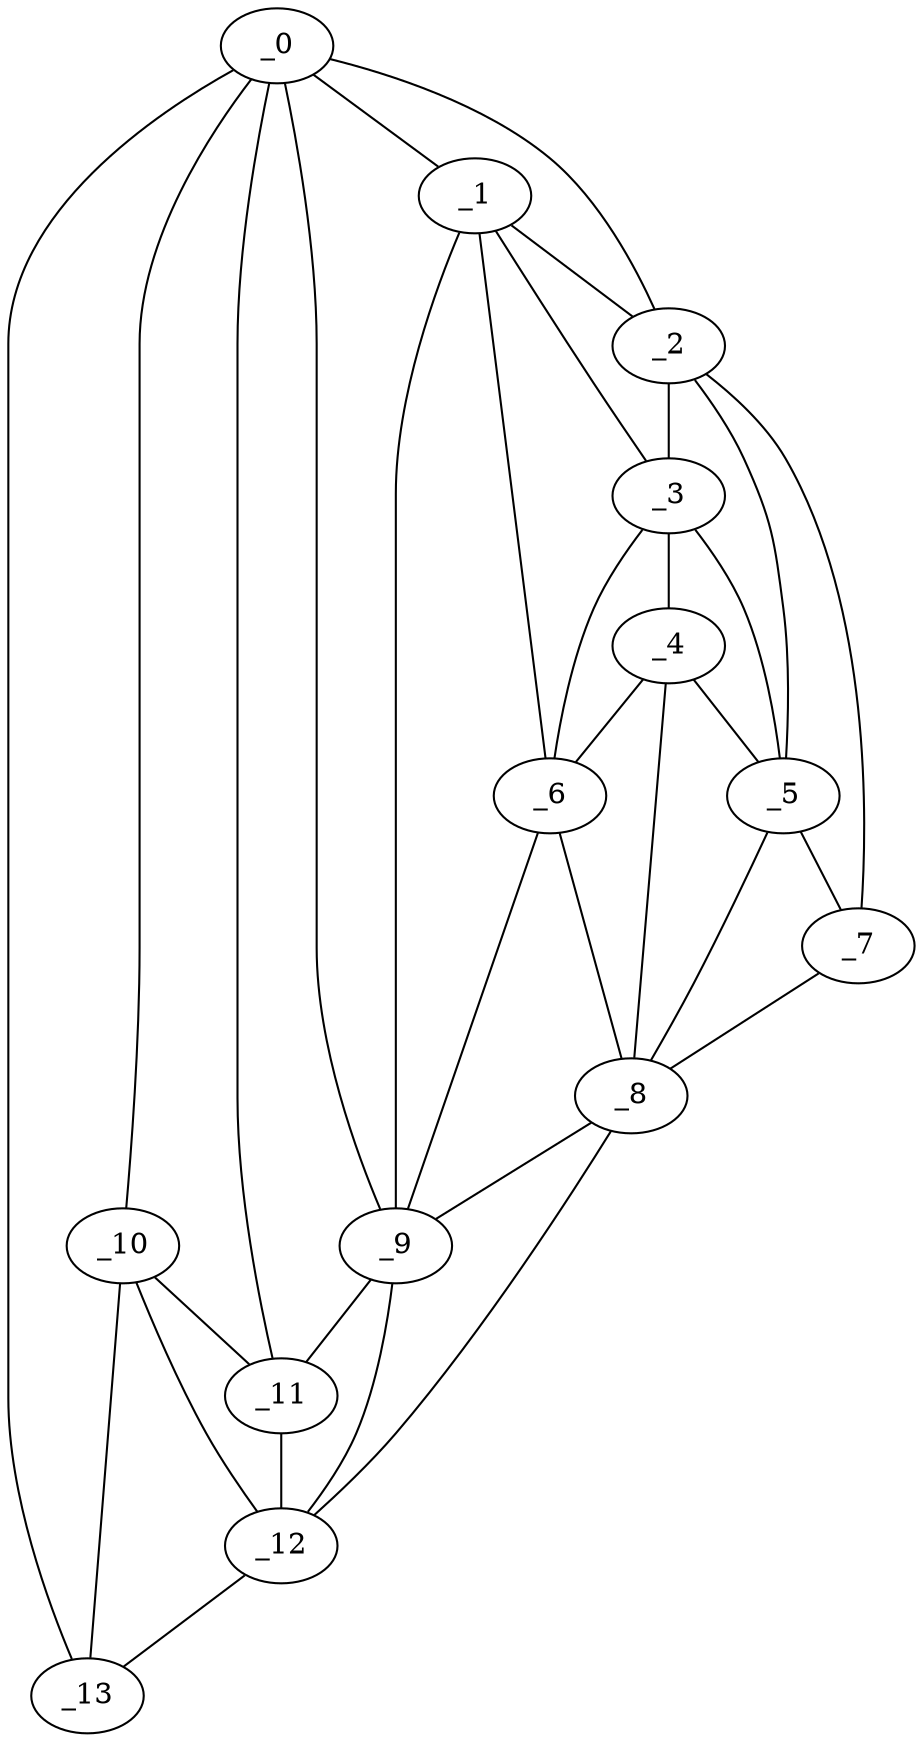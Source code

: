 graph "obj71__240.gxl" {
	_0	 [x=18,
		y=16];
	_1	 [x=40,
		y=89];
	_0 -- _1	 [valence=2];
	_2	 [x=41,
		y=117];
	_0 -- _2	 [valence=1];
	_9	 [x=107,
		y=51];
	_0 -- _9	 [valence=2];
	_10	 [x=108,
		y=24];
	_0 -- _10	 [valence=2];
	_11	 [x=108,
		y=36];
	_0 -- _11	 [valence=2];
	_13	 [x=111,
		y=16];
	_0 -- _13	 [valence=1];
	_1 -- _2	 [valence=2];
	_3	 [x=45,
		y=104];
	_1 -- _3	 [valence=1];
	_6	 [x=77,
		y=91];
	_1 -- _6	 [valence=2];
	_1 -- _9	 [valence=2];
	_2 -- _3	 [valence=2];
	_5	 [x=76,
		y=113];
	_2 -- _5	 [valence=1];
	_7	 [x=77,
		y=119];
	_2 -- _7	 [valence=1];
	_4	 [x=76,
		y=104];
	_3 -- _4	 [valence=2];
	_3 -- _5	 [valence=1];
	_3 -- _6	 [valence=1];
	_4 -- _5	 [valence=2];
	_4 -- _6	 [valence=1];
	_8	 [x=106,
		y=72];
	_4 -- _8	 [valence=1];
	_5 -- _7	 [valence=1];
	_5 -- _8	 [valence=2];
	_6 -- _8	 [valence=2];
	_6 -- _9	 [valence=1];
	_7 -- _8	 [valence=1];
	_8 -- _9	 [valence=1];
	_12	 [x=110,
		y=30];
	_8 -- _12	 [valence=1];
	_9 -- _11	 [valence=2];
	_9 -- _12	 [valence=2];
	_10 -- _11	 [valence=2];
	_10 -- _12	 [valence=2];
	_10 -- _13	 [valence=2];
	_11 -- _12	 [valence=2];
	_12 -- _13	 [valence=1];
}
